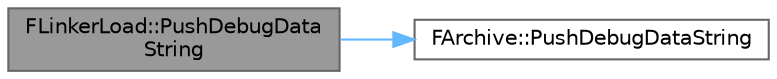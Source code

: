 digraph "FLinkerLoad::PushDebugDataString"
{
 // INTERACTIVE_SVG=YES
 // LATEX_PDF_SIZE
  bgcolor="transparent";
  edge [fontname=Helvetica,fontsize=10,labelfontname=Helvetica,labelfontsize=10];
  node [fontname=Helvetica,fontsize=10,shape=box,height=0.2,width=0.4];
  rankdir="LR";
  Node1 [id="Node000001",label="FLinkerLoad::PushDebugData\lString",height=0.2,width=0.4,color="gray40", fillcolor="grey60", style="filled", fontcolor="black",tooltip="Debug stack storage if you want to add data to the archive for usage further down the serialization s..."];
  Node1 -> Node2 [id="edge1_Node000001_Node000002",color="steelblue1",style="solid",tooltip=" "];
  Node2 [id="Node000002",label="FArchive::PushDebugDataString",height=0.2,width=0.4,color="grey40", fillcolor="white", style="filled",URL="$d0/df8/classFArchive.html#a9a2d1d643f2385c3e9a156a072587fe0",tooltip="Debug stack storage if you want to add data to the archive for usage further down the serialization s..."];
}
